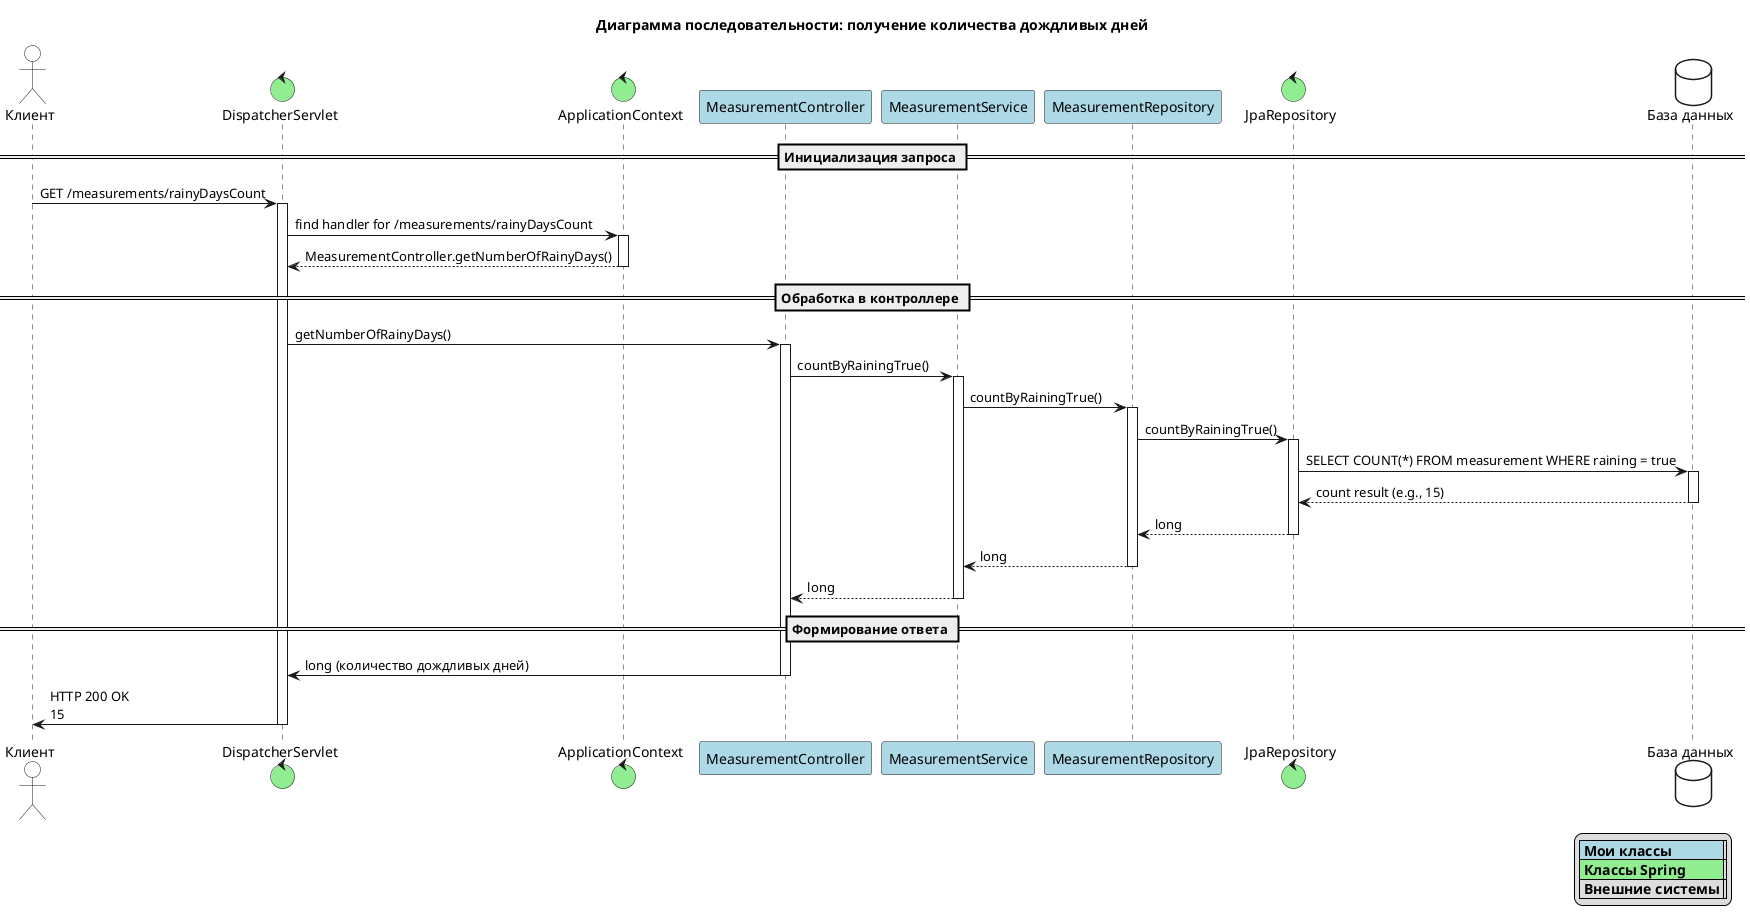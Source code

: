 @startuml
title Диаграмма последовательности: получение количества дождливых дней

skinparam ParticipantBackgroundColor #LightBlue
skinparam ActorBackgroundColor #White
skinparam ControlBackgroundColor #LightGreen
skinparam DatabaseBackgroundColor #White

actor "Клиент" as Client #White
control "DispatcherServlet" as Dispatcher #LightGreen
control "ApplicationContext" as AppContext #LightGreen
participant "MeasurementController" as Controller #LightBlue
participant "MeasurementService" as Service #LightBlue
participant "MeasurementRepository" as Repository #LightBlue
control "JpaRepository" as JPA #LightGreen
database "База данных" as Database #White

== Инициализация запроса ==

Client -> Dispatcher: GET /measurements/rainyDaysCount
activate Dispatcher

Dispatcher -> AppContext: find handler for /measurements/rainyDaysCount
activate AppContext
AppContext --> Dispatcher: MeasurementController.getNumberOfRainyDays()
deactivate AppContext

== Обработка в контроллере ==

Dispatcher -> Controller: getNumberOfRainyDays()
activate Controller

Controller -> Service: countByRainingTrue()
activate Service

Service -> Repository: countByRainingTrue()
activate Repository

Repository -> JPA: countByRainingTrue()
activate JPA
JPA -> Database: SELECT COUNT(*) FROM measurement WHERE raining = true
activate Database
Database --> JPA: count result (e.g., 15)
deactivate Database
JPA --> Repository: long
deactivate JPA

Repository --> Service: long
deactivate Repository

Service --> Controller: long
deactivate Service

== Формирование ответа ==

Controller -> Dispatcher: long (количество дождливых дней)
deactivate Controller

Dispatcher -> Client: HTTP 200 OK\n15
deactivate Dispatcher

legend right
  |<#LightBlue> **Мои классы** | |
  |<#LightGreen> **Классы Spring** | |
  | **Внешние системы** | |
end legend

@enduml